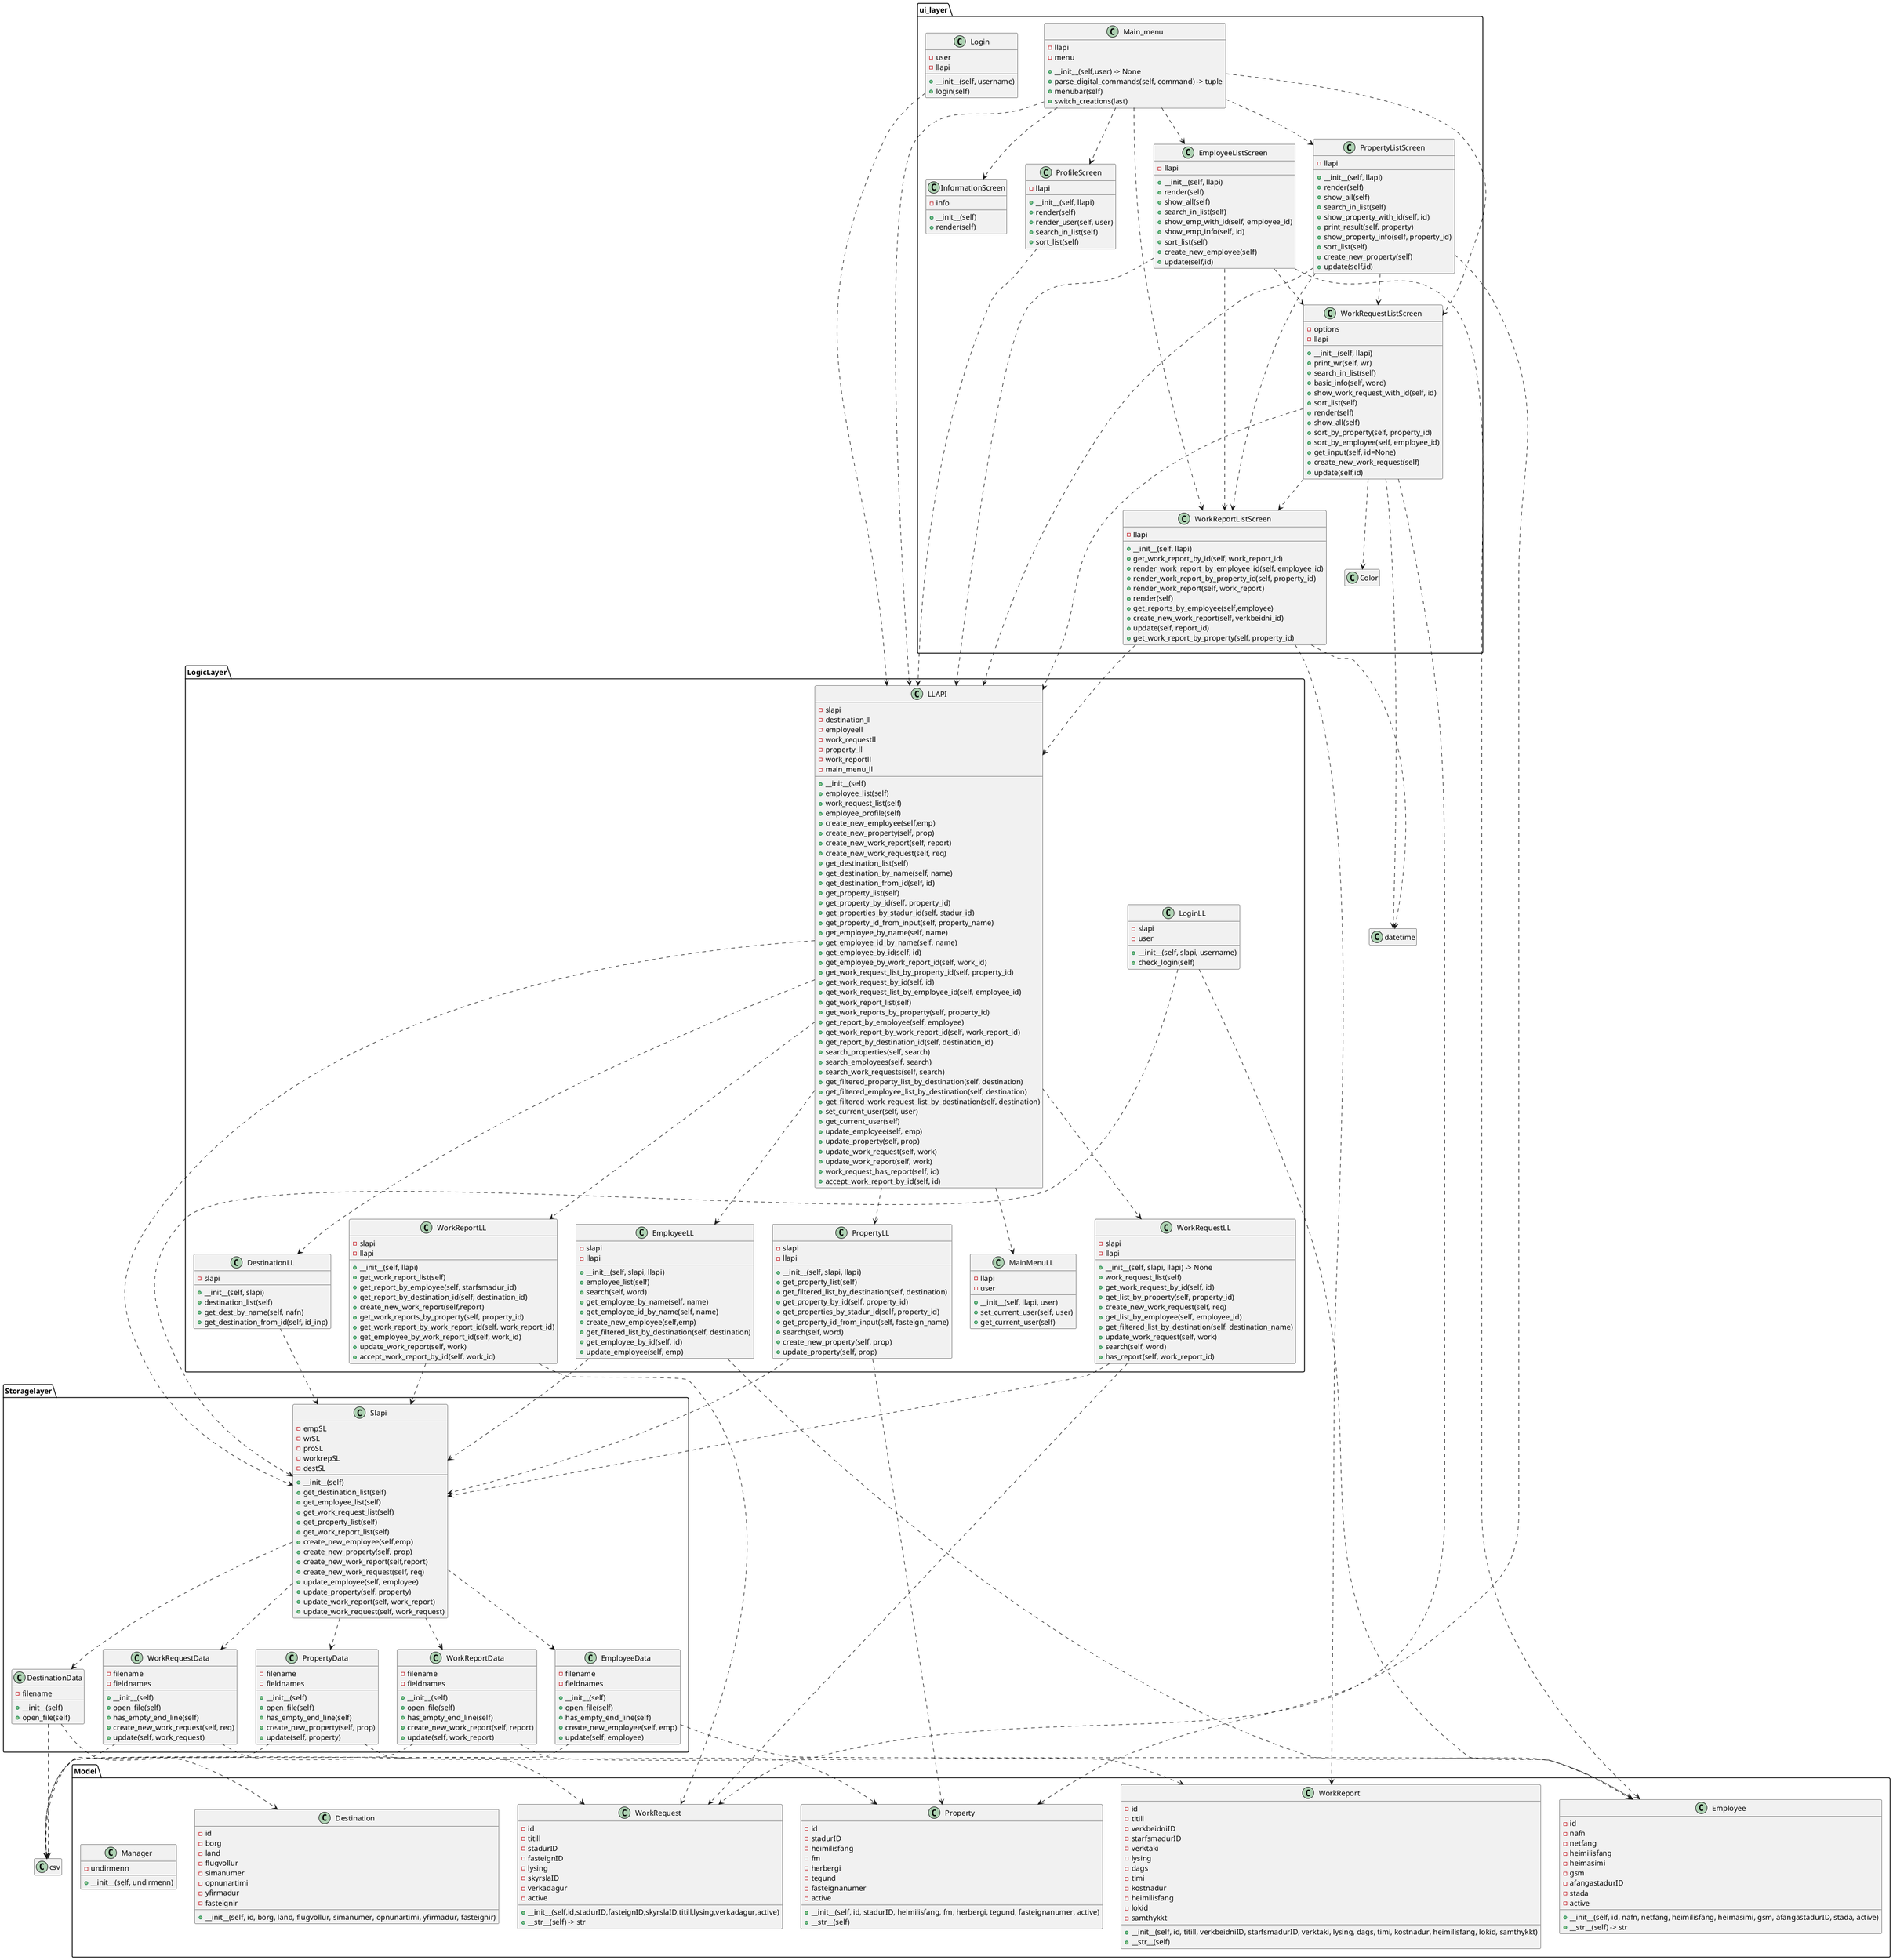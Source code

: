 @startuml
hide empty members
package ui_layer {
class Main_menu {
	- llapi
	- menu
	+ __init__(self,user) -> None
	+ parse_digital_commands(self, command) -> tuple
	+ menubar(self)
	+ switch_creations(last)
}
class Color {


}
class InformationScreen {
	- info
	+ __init__(self)
	+ render(self)
}
class ProfileScreen {
	- llapi
	+ __init__(self, llapi)
	+ render(self)
	+ render_user(self, user)
	+ search_in_list(self)
	+ sort_list(self)
}
class EmployeeListScreen {
	- llapi
	+ __init__(self, llapi)
	+ render(self)
	+ show_all(self)
	+ search_in_list(self)
	+ show_emp_with_id(self, employee_id)
	+ show_emp_info(self, id)
	+ sort_list(self)
	+ create_new_employee(self)
	+ update(self,id)
}
class WorkReportListScreen {
	- llapi
	+ __init__(self, llapi)
	+ get_work_report_by_id(self, work_report_id)
	+ render_work_report_by_employee_id(self, employee_id)
	+ render_work_report_by_property_id(self, property_id)
	+ render_work_report(self, work_report)
	+ render(self)
	+ get_reports_by_employee(self,employee)
	+ create_new_work_report(self, verkbeidni_id)
	+ update(self, report_id)
	+ get_work_report_by_property(self, property_id)
}
class WorkRequestListScreen {
	- options
	- llapi
	+ __init__(self, llapi)
	+ print_wr(self, wr)
	+ search_in_list(self)
	+ basic_info(self, word)
	+ show_work_request_with_id(self, id)
	+ sort_list(self)
	+ render(self)
	+ show_all(self)
	+ sort_by_property(self, property_id)
	+ sort_by_employee(self, employee_id)
	+ get_input(self, id=None)
	+ create_new_work_request(self)
	+ update(self,id)
}
class PropertyListScreen {
	- llapi
	+ __init__(self, llapi)
	+ render(self)
	+ show_all(self)
	+ search_in_list(self)
	+ show_property_with_id(self, id)
	+ print_result(self, property)
	+ show_property_info(self, property_id)
	+ sort_list(self)
	+ create_new_property(self)
	+ update(self,id)
}
class Login {
	- user
	- llapi
	+ __init__(self, username)
	+ login(self)
}
}
package Storagelayer {
class Slapi {
	- empSL
	- wrSL
	- proSL
	- workrepSL
	- destSL
	+ __init__(self)
	+ get_destination_list(self)
	+ get_employee_list(self)
	+ get_work_request_list(self)
	+ get_property_list(self)
	+ get_work_report_list(self)
	+ create_new_employee(self,emp)
	+ create_new_property(self, prop)
	+ create_new_work_report(self,report)
	+ create_new_work_request(self, req)
	+ update_employee(self, employee)
	+ update_property(self, property)
	+ update_work_report(self, work_report)
	+ update_work_request(self, work_request)
}
class DestinationData {
	- filename
	+ __init__(self)
	+ open_file(self)
}
class PropertyData {
	- filename
	- fieldnames
	+ __init__(self)
	+ open_file(self)
	+ has_empty_end_line(self)
	+ create_new_property(self, prop)
	+ update(self, property)
}
class EmployeeData {
	- filename
	- fieldnames
	+ __init__(self)
	+ open_file(self)
	+ has_empty_end_line(self)
	+ create_new_employee(self, emp)
	+ update(self, employee)
}
class WorkRequestData {
	- filename
	- fieldnames
	+ __init__(self)
	+ open_file(self)
	+ has_empty_end_line(self)
	+ create_new_work_request(self, req)
	+ update(self, work_request)
}
class WorkReportData {
	- filename
	- fieldnames
	+ __init__(self)
	+ open_file(self)
	+ has_empty_end_line(self)
	+ create_new_work_report(self, report)
	+ update(self, work_report)
}
}
package Model {
class Destination {
	- id
	- borg
	- land
	- flugvollur
	- simanumer
	- opnunartimi
	- yfirmadur
	- fasteignir
	+ __init__(self, id, borg, land, flugvollur, simanumer, opnunartimi, yfirmadur, fasteignir)
}
class Property {
	- id
	- stadurID
	- heimilisfang
	- fm
	- herbergi
	- tegund
	- fasteignanumer
	- active
	+ __init__(self, id, stadurID, heimilisfang, fm, herbergi, tegund, fasteignanumer, active)
	+ __str__(self)
}
class WorkReport {
	- id
	- titill
	- verkbeidniID
	- starfsmadurID
	- verktaki
	- lysing
	- dags
	- timi
	- kostnadur
	- heimilisfang
	- lokid
	- samthykkt
	+ __init__(self, id, titill, verkbeidniID, starfsmadurID, verktaki, lysing, dags, timi, kostnadur, heimilisfang, lokid, samthykkt)
	+ __str__(self)
}
class WorkRequest {
	- id
	- titill
	- stadurID
	- fasteignID
	- lysing
	- skyrslaID
	- verkadagur
	- active
	+ __init__(self,id,stadurID,fasteignID,skyrslaID,titill,lysing,verkadagur,active)
	+ __str__(self) -> str
}
class Employee {
	- id
	- nafn
	- netfang
	- heimilisfang
	- heimasimi
	- gsm
	- afangastadurID
	- stada
	- active
	+ __init__(self, id, nafn, netfang, heimilisfang, heimasimi, gsm, afangastadurID, stada, active)
	+ __str__(self) -> str
}
class Manager {
	- undirmenn
	+ __init__(self, undirmenn)
}
}
package LogicLayer {
class WorkRequestLL {
	- slapi
	- llapi
	+ __init__(self, slapi, llapi) -> None
	+ work_request_list(self)
	+ get_work_request_by_id(self, id)
	+ get_list_by_property(self, property_id)
	+ create_new_work_request(self, req)
	+ get_list_by_employee(self, employee_id)
	+ get_filtered_list_by_destination(self, destination_name)
	+ update_work_request(self, work)
	+ search(self, word)
	+ has_report(self, work_report_id)
}
class WorkReportLL {
	- slapi
	- llapi
	+ __init__(self, llapi)
	+ get_work_report_list(self)
	+ get_report_by_employee(self, starfsmadur_id)
	+ get_report_by_destination_id(self, destination_id)
	+ create_new_work_report(self,report)
	+ get_work_reports_by_property(self, property_id)
	+ get_work_report_by_work_report_id(self, work_report_id)
	+ get_employee_by_work_report_id(self, work_id)
	+ update_work_report(self, work)
	+ accept_work_report_by_id(self, work_id)
}
class EmployeeLL {
	- slapi
	- llapi
	+ __init__(self, slapi, llapi)
	+ employee_list(self)
	+ search(self, word)
	+ get_employee_by_name(self, name)
	+ get_employee_id_by_name(self, name)
	+ create_new_employee(self,emp)
	+ get_filtered_list_by_destination(self, destination)
	+ get_employee_by_id(self, id)
	+ update_employee(self, emp)
}
class PropertyLL {
	- slapi
	- llapi
	+ __init__(self, slapi, llapi)
	+ get_property_list(self)
	+ get_filtered_list_by_destination(self, destination)
	+ get_property_by_id(self, property_id)
	+ get_properties_by_stadur_id(self, property_id)
	+ get_property_id_from_input(self, fasteign_name)
	+ search(self, word)
	+ create_new_property(self, prop)
	+ update_property(self, prop)
}
class MainMenuLL {
	- llapi
	- user
	+ __init__(self, llapi, user)
	+ set_current_user(self, user)
	+ get_current_user(self)
}
class LLAPI {
	- slapi
	- destination_ll
	- employeell
	- work_requestll
	- property_ll
	- work_reportll
	- main_menu_ll
	+ __init__(self)
	+ employee_list(self)
	+ work_request_list(self)
	+ employee_profile(self)
	+ create_new_employee(self,emp)
	+ create_new_property(self, prop)
	+ create_new_work_report(self, report)
	+ create_new_work_request(self, req)
	+ get_destination_list(self)
	+ get_destination_by_name(self, name)
	+ get_destination_from_id(self, id)
	+ get_property_list(self)
	+ get_property_by_id(self, property_id)
	+ get_properties_by_stadur_id(self, stadur_id)
	+ get_property_id_from_input(self, property_name)
	+ get_employee_by_name(self, name)
	+ get_employee_id_by_name(self, name)
	+ get_employee_by_id(self, id)
	+ get_employee_by_work_report_id(self, work_id)
	+ get_work_request_list_by_property_id(self, property_id)
	+ get_work_request_by_id(self, id)
	+ get_work_request_list_by_employee_id(self, employee_id)
	+ get_work_report_list(self)
	+ get_work_reports_by_property(self, property_id)
	+ get_report_by_employee(self, employee)
	+ get_work_report_by_work_report_id(self, work_report_id)
	+ get_report_by_destination_id(self, destination_id)
	+ search_properties(self, search)
	+ search_employees(self, search)
	+ search_work_requests(self, search)
	+ get_filtered_property_list_by_destination(self, destination)
	+ get_filtered_employee_list_by_destination(self, destination)
	+ get_filtered_work_request_list_by_destination(self, destination)
	+ set_current_user(self, user)
	+ get_current_user(self)
	+ update_employee(self, emp)
	+ update_property(self, prop)
	+ update_work_request(self, work)
	+ update_work_report(self, work)
	+ work_request_has_report(self, id)
	+ accept_work_report_by_id(self, id)
}
class LoginLL {
	- slapi
	- user
	+ __init__(self, slapi, username)
	+ check_login(self)
}
class DestinationLL {
	- slapi
	+ __init__(self, slapi)
	+ destination_list(self)
	+ get_dest_by_name(self, nafn)
	+ get_destination_from_id(self, id_inp)
}
}
Main_menu ..> InformationScreen
Main_menu ..> ProfileScreen
Main_menu ..> WorkRequestListScreen
Main_menu ..> EmployeeListScreen
Main_menu ..> PropertyListScreen
Main_menu ..> WorkReportListScreen
Main_menu ..> LLAPI



ProfileScreen ..> LLAPI

EmployeeListScreen ..> LLAPI
EmployeeListScreen ..> Employee
EmployeeListScreen ..> WorkRequestListScreen
EmployeeListScreen ..> WorkReportListScreen

WorkReportListScreen ..> LLAPI
WorkReportListScreen ..> WorkReport
WorkReportListScreen ..> datetime

WorkRequestListScreen ..> LLAPI
WorkRequestListScreen ..> WorkRequest
WorkRequestListScreen ..> WorkReportListScreen
WorkRequestListScreen ..> Color
WorkRequestListScreen ..> datetime

PropertyListScreen ..> LLAPI
PropertyListScreen ..> Property
PropertyListScreen ..> WorkReportListScreen
PropertyListScreen ..> WorkRequestListScreen

Login ..> LLAPI

Slapi ..> EmployeeData
Slapi ..> WorkRequestData
Slapi ..> PropertyData
Slapi ..> WorkReportData
Slapi ..> DestinationData

DestinationData ..> csv
DestinationData ..> Destination

PropertyData ..> csv
PropertyData ..> Property

EmployeeData ..> csv
EmployeeData ..> Employee

WorkRequestData ..> csv
WorkRequestData ..> WorkRequest

WorkReportData ..> csv
WorkReportData ..> WorkReport







WorkRequestLL ..> Slapi
WorkRequestLL ..> WorkRequest

WorkReportLL ..> Slapi
WorkReportLL ..> WorkRequest

EmployeeLL ..> Employee
EmployeeLL ..> Slapi

PropertyLL ..> Property
PropertyLL ..> Slapi


LLAPI ..> Slapi
LLAPI ..> DestinationLL
LLAPI ..> EmployeeLL
LLAPI ..> WorkRequestLL
LLAPI ..> PropertyLL
LLAPI ..> WorkReportLL
LLAPI ..> MainMenuLL

LoginLL ..> Employee
LoginLL ..> Slapi

DestinationLL ..> Slapi

@enduml
